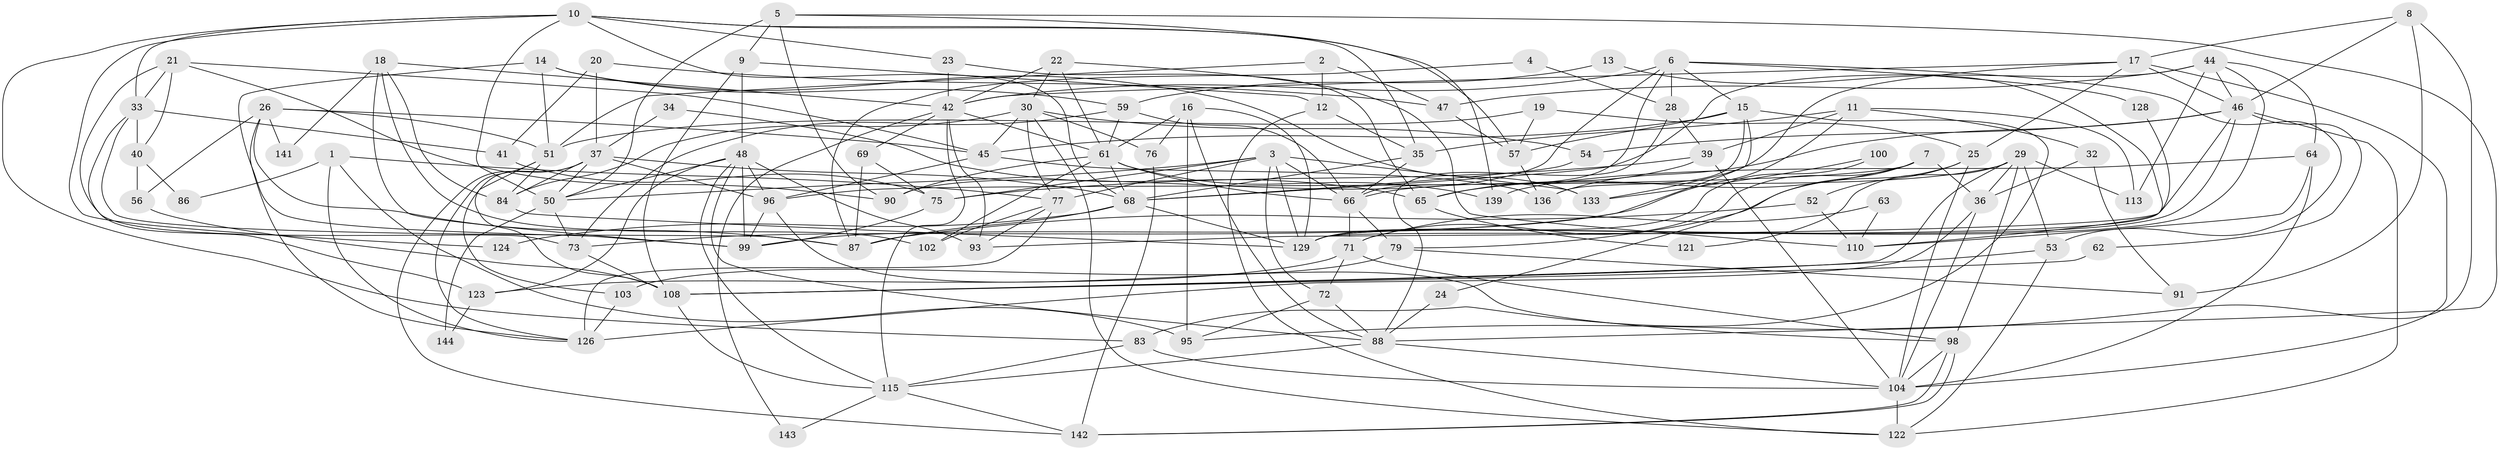 // Generated by graph-tools (version 1.1) at 2025/52/02/27/25 19:52:04]
// undirected, 101 vertices, 240 edges
graph export_dot {
graph [start="1"]
  node [color=gray90,style=filled];
  1 [super="+58"];
  2;
  3 [super="+107"];
  4;
  5 [super="+78"];
  6 [super="+119"];
  7 [super="+43"];
  8 [super="+70"];
  9;
  10 [super="+118"];
  11 [super="+27"];
  12;
  13;
  14;
  15 [super="+89"];
  16 [super="+116"];
  17 [super="+74"];
  18 [super="+120"];
  19 [super="+31"];
  20;
  21;
  22;
  23;
  24;
  25 [super="+114"];
  26 [super="+67"];
  28;
  29 [super="+60"];
  30 [super="+38"];
  32;
  33 [super="+106"];
  34;
  35 [super="+81"];
  36;
  37 [super="+109"];
  39 [super="+55"];
  40;
  41;
  42 [super="+131"];
  44;
  45 [super="+135"];
  46 [super="+49"];
  47;
  48 [super="+85"];
  50 [super="+137"];
  51 [super="+132"];
  52;
  53;
  54;
  56;
  57;
  59 [super="+125"];
  61 [super="+92"];
  62;
  63;
  64;
  65;
  66 [super="+112"];
  68 [super="+94"];
  69;
  71 [super="+138"];
  72;
  73;
  75 [super="+101"];
  76 [super="+80"];
  77 [super="+82"];
  79 [super="+140"];
  83;
  84;
  86;
  87 [super="+97"];
  88 [super="+105"];
  90;
  91;
  93;
  95 [super="+134"];
  96;
  98;
  99 [super="+111"];
  100;
  102;
  103;
  104 [super="+127"];
  108 [super="+117"];
  110;
  113;
  115 [super="+130"];
  121;
  122;
  123;
  124;
  126;
  128;
  129 [super="+145"];
  133;
  136;
  139;
  141;
  142;
  143;
  144;
  1 -- 86;
  1 -- 126;
  1 -- 95;
  1 -- 77 [weight=2];
  2 -- 12;
  2 -- 47;
  2 -- 51;
  3 -- 133;
  3 -- 77;
  3 -- 50;
  3 -- 72;
  3 -- 75;
  3 -- 129;
  3 -- 66;
  4 -- 28;
  4 -- 87;
  5 -- 90;
  5 -- 139;
  5 -- 9;
  5 -- 50;
  5 -- 88;
  6 -- 90;
  6 -- 28;
  6 -- 53;
  6 -- 128;
  6 -- 42;
  6 -- 15;
  6 -- 66;
  7 -- 65;
  7 -- 96;
  7 -- 36;
  7 -- 24;
  7 -- 71;
  8 -- 91;
  8 -- 17;
  8 -- 95;
  8 -- 46;
  9 -- 12;
  9 -- 48;
  9 -- 108;
  10 -- 57;
  10 -- 35;
  10 -- 124;
  10 -- 68;
  10 -- 33;
  10 -- 50;
  10 -- 83;
  10 -- 23;
  11 -- 39;
  11 -- 113;
  11 -- 32;
  11 -- 73;
  11 -- 35;
  12 -- 122;
  12 -- 35;
  13 -- 110;
  13 -- 59;
  14 -- 51;
  14 -- 133;
  14 -- 99;
  14 -- 59;
  15 -- 45;
  15 -- 57;
  15 -- 99;
  15 -- 136;
  15 -- 83;
  16 -- 88;
  16 -- 76;
  16 -- 129;
  16 -- 95;
  16 -- 61;
  17 -- 104;
  17 -- 42;
  17 -- 133;
  17 -- 46;
  17 -- 25;
  18 -- 141;
  18 -- 99 [weight=2];
  18 -- 84;
  18 -- 102;
  18 -- 42;
  19 -- 51;
  19 -- 57;
  19 -- 25;
  20 -- 37;
  20 -- 47;
  20 -- 41;
  21 -- 33;
  21 -- 40;
  21 -- 73;
  21 -- 90;
  21 -- 45;
  22 -- 42;
  22 -- 30;
  22 -- 110;
  22 -- 61;
  23 -- 65;
  23 -- 42;
  24 -- 88;
  25 -- 52;
  25 -- 104;
  25 -- 79;
  26 -- 141;
  26 -- 45;
  26 -- 51;
  26 -- 87;
  26 -- 56;
  26 -- 126;
  28 -- 88;
  28 -- 39;
  29 -- 36;
  29 -- 98;
  29 -- 66;
  29 -- 113;
  29 -- 53;
  29 -- 121;
  29 -- 108;
  30 -- 84;
  30 -- 45;
  30 -- 54;
  30 -- 122;
  30 -- 77;
  30 -- 76;
  32 -- 36;
  32 -- 91;
  33 -- 40;
  33 -- 123;
  33 -- 41;
  33 -- 87;
  34 -- 65;
  34 -- 37;
  35 -- 68;
  35 -- 66;
  36 -- 126;
  36 -- 104;
  37 -- 103;
  37 -- 84;
  37 -- 96;
  37 -- 142;
  37 -- 68;
  37 -- 50;
  39 -- 65;
  39 -- 104;
  39 -- 75;
  40 -- 56;
  40 -- 86;
  41 -- 75;
  42 -- 69;
  42 -- 93;
  42 -- 143;
  42 -- 61;
  42 -- 115;
  44 -- 47;
  44 -- 64;
  44 -- 113;
  44 -- 68;
  44 -- 129;
  44 -- 46;
  45 -- 96;
  45 -- 136;
  46 -- 93;
  46 -- 54;
  46 -- 62;
  46 -- 122;
  46 -- 136;
  46 -- 129;
  47 -- 57;
  48 -- 123;
  48 -- 96;
  48 -- 50 [weight=2];
  48 -- 99;
  48 -- 115;
  48 -- 93;
  48 -- 88;
  50 -- 73;
  50 -- 144;
  51 -- 108;
  51 -- 126;
  51 -- 84;
  52 -- 110;
  52 -- 87;
  53 -- 122;
  53 -- 108;
  54 -- 68;
  56 -- 108;
  57 -- 136;
  59 -- 73;
  59 -- 66;
  59 -- 61;
  61 -- 139;
  61 -- 102;
  61 -- 66;
  61 -- 68;
  61 -- 90;
  62 -- 108;
  63 -- 110;
  63 -- 71;
  64 -- 110;
  64 -- 139;
  64 -- 104;
  65 -- 121;
  66 -- 79;
  66 -- 71;
  68 -- 124;
  68 -- 129;
  68 -- 87;
  69 -- 87;
  69 -- 75;
  71 -- 72;
  71 -- 123;
  71 -- 98;
  72 -- 88;
  72 -- 95;
  73 -- 108;
  75 -- 99;
  76 -- 142;
  77 -- 126 [weight=2];
  77 -- 93;
  77 -- 102;
  79 -- 91;
  79 -- 103;
  83 -- 115;
  83 -- 104;
  84 -- 129;
  88 -- 115;
  88 -- 104;
  96 -- 98;
  96 -- 99;
  98 -- 142;
  98 -- 142;
  98 -- 104;
  100 -- 133;
  100 -- 129;
  103 -- 126;
  104 -- 122;
  108 -- 115;
  115 -- 143;
  115 -- 142;
  123 -- 144;
  128 -- 129;
}
